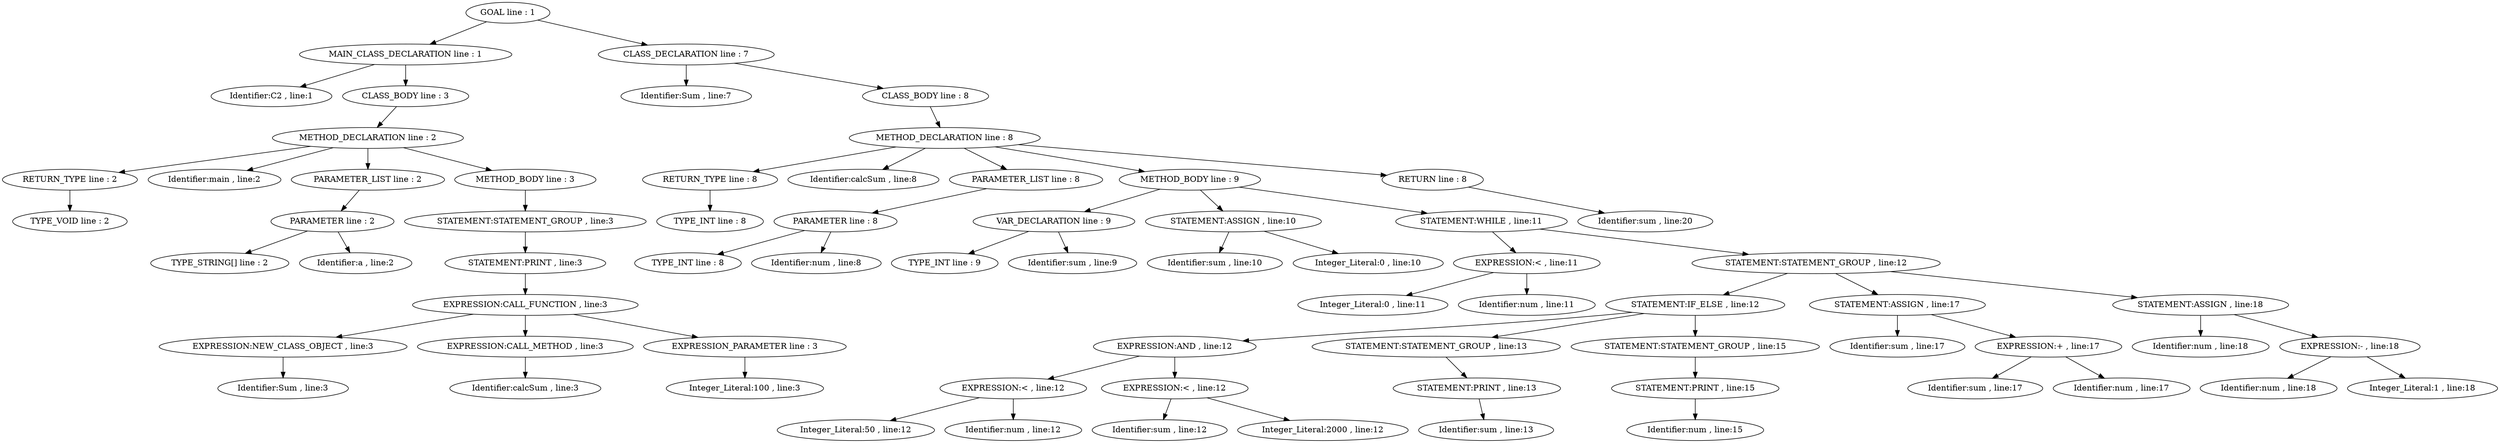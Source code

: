 digraph {
n0 [label="GOAL line : 1"];
n1 [label="MAIN_CLASS_DECLARATION line : 1"];
n2 [label="Identifier:C2 , line:1"];
n1 -> n2
n3 [label="CLASS_BODY line : 3"];
n4 [label="METHOD_DECLARATION line : 2"];
n5 [label="RETURN_TYPE line : 2"];
n6 [label="TYPE_VOID line : 2"];
n5 -> n6
n4 -> n5
n7 [label="Identifier:main , line:2"];
n4 -> n7
n8 [label="PARAMETER_LIST line : 2"];
n9 [label="PARAMETER line : 2"];
n10 [label="TYPE_STRING[] line : 2"];
n9 -> n10
n11 [label="Identifier:a , line:2"];
n9 -> n11
n8 -> n9
n4 -> n8
n12 [label="METHOD_BODY line : 3"];
n13 [label="STATEMENT:STATEMENT_GROUP , line:3"];
n14 [label="STATEMENT:PRINT , line:3"];
n15 [label="EXPRESSION:CALL_FUNCTION , line:3"];
n16 [label="EXPRESSION:NEW_CLASS_OBJECT , line:3"];
n17 [label="Identifier:Sum , line:3"];
n16 -> n17
n15 -> n16
n18 [label="EXPRESSION:CALL_METHOD , line:3"];
n19 [label="Identifier:calcSum , line:3"];
n18 -> n19
n15 -> n18
n20 [label="EXPRESSION_PARAMETER line : 3"];
n21 [label="Integer_Literal:100 , line:3"];
n20 -> n21
n15 -> n20
n14 -> n15
n13 -> n14
n12 -> n13
n4 -> n12
n3 -> n4
n1 -> n3
n0 -> n1
n22 [label="CLASS_DECLARATION line : 7"];
n23 [label="Identifier:Sum , line:7"];
n22 -> n23
n24 [label="CLASS_BODY line : 8"];
n25 [label="METHOD_DECLARATION line : 8"];
n26 [label="RETURN_TYPE line : 8"];
n27 [label="TYPE_INT line : 8"];
n26 -> n27
n25 -> n26
n28 [label="Identifier:calcSum , line:8"];
n25 -> n28
n29 [label="PARAMETER_LIST line : 8"];
n30 [label="PARAMETER line : 8"];
n31 [label="TYPE_INT line : 8"];
n30 -> n31
n32 [label="Identifier:num , line:8"];
n30 -> n32
n29 -> n30
n25 -> n29
n33 [label="METHOD_BODY line : 9"];
n34 [label="VAR_DECLARATION line : 9"];
n35 [label="TYPE_INT line : 9"];
n34 -> n35
n36 [label="Identifier:sum , line:9"];
n34 -> n36
n33 -> n34
n37 [label="STATEMENT:ASSIGN , line:10"];
n38 [label="Identifier:sum , line:10"];
n37 -> n38
n39 [label="Integer_Literal:0 , line:10"];
n37 -> n39
n33 -> n37
n40 [label="STATEMENT:WHILE , line:11"];
n41 [label="EXPRESSION:< , line:11"];
n42 [label="Integer_Literal:0 , line:11"];
n41 -> n42
n43 [label="Identifier:num , line:11"];
n41 -> n43
n40 -> n41
n44 [label="STATEMENT:STATEMENT_GROUP , line:12"];
n45 [label="STATEMENT:IF_ELSE , line:12"];
n46 [label="EXPRESSION:AND , line:12"];
n47 [label="EXPRESSION:< , line:12"];
n48 [label="Integer_Literal:50 , line:12"];
n47 -> n48
n49 [label="Identifier:num , line:12"];
n47 -> n49
n46 -> n47
n50 [label="EXPRESSION:< , line:12"];
n51 [label="Identifier:sum , line:12"];
n50 -> n51
n52 [label="Integer_Literal:2000 , line:12"];
n50 -> n52
n46 -> n50
n45 -> n46
n53 [label="STATEMENT:STATEMENT_GROUP , line:13"];
n54 [label="STATEMENT:PRINT , line:13"];
n55 [label="Identifier:sum , line:13"];
n54 -> n55
n53 -> n54
n45 -> n53
n56 [label="STATEMENT:STATEMENT_GROUP , line:15"];
n57 [label="STATEMENT:PRINT , line:15"];
n58 [label="Identifier:num , line:15"];
n57 -> n58
n56 -> n57
n45 -> n56
n44 -> n45
n59 [label="STATEMENT:ASSIGN , line:17"];
n60 [label="Identifier:sum , line:17"];
n59 -> n60
n61 [label="EXPRESSION:+ , line:17"];
n62 [label="Identifier:sum , line:17"];
n61 -> n62
n63 [label="Identifier:num , line:17"];
n61 -> n63
n59 -> n61
n44 -> n59
n64 [label="STATEMENT:ASSIGN , line:18"];
n65 [label="Identifier:num , line:18"];
n64 -> n65
n66 [label="EXPRESSION:- , line:18"];
n67 [label="Identifier:num , line:18"];
n66 -> n67
n68 [label="Integer_Literal:1 , line:18"];
n66 -> n68
n64 -> n66
n44 -> n64
n40 -> n44
n33 -> n40
n25 -> n33
n69 [label="RETURN line : 8"];
n70 [label="Identifier:sum , line:20"];
n69 -> n70
n25 -> n69
n24 -> n25
n22 -> n24
n0 -> n22
}
